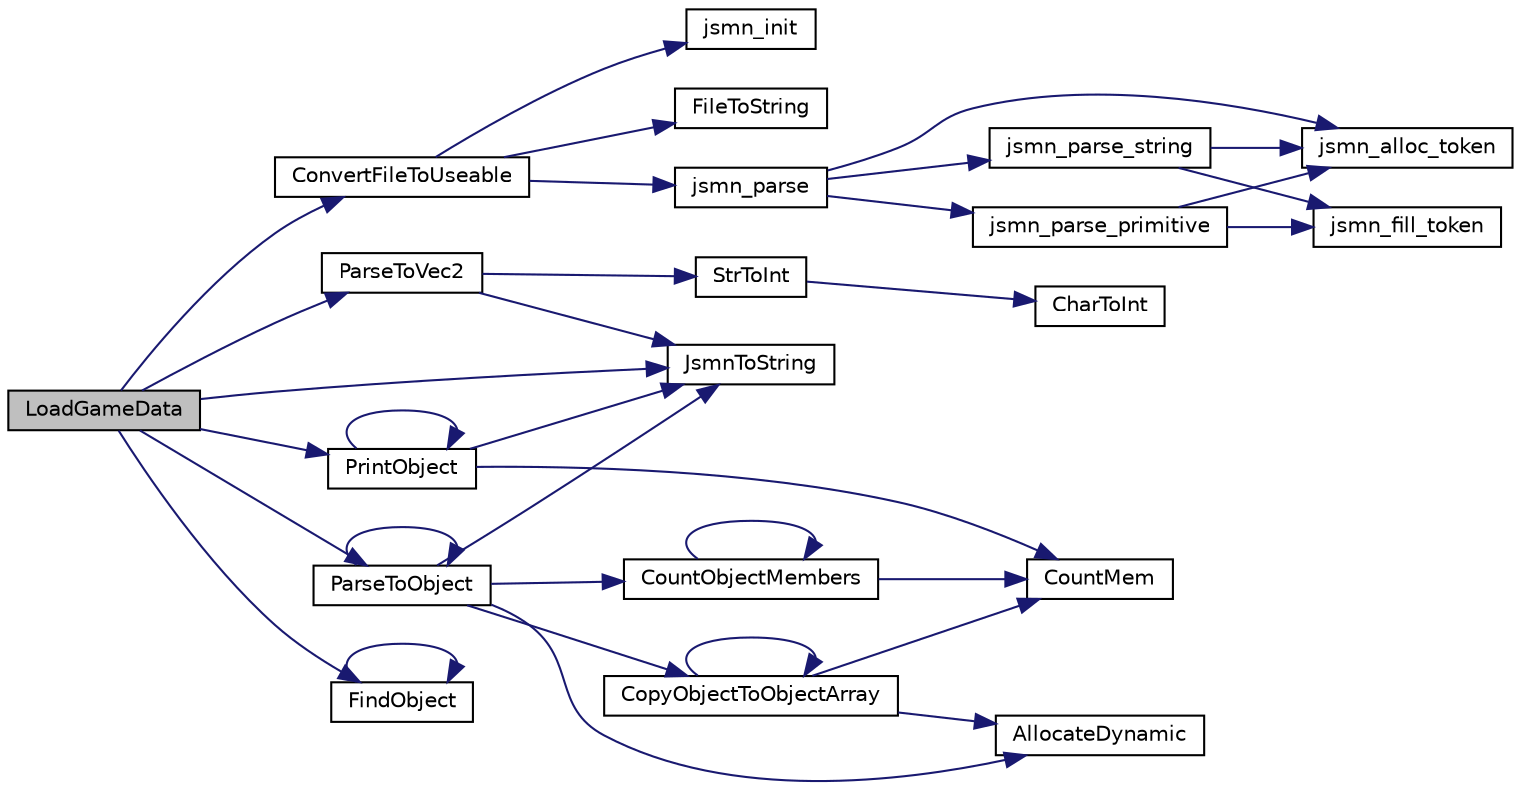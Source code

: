 digraph "LoadGameData"
{
  edge [fontname="Helvetica",fontsize="10",labelfontname="Helvetica",labelfontsize="10"];
  node [fontname="Helvetica",fontsize="10",shape=record];
  rankdir="LR";
  Node1 [label="LoadGameData",height=0.2,width=0.4,color="black", fillcolor="grey75", style="filled", fontcolor="black"];
  Node1 -> Node2 [color="midnightblue",fontsize="10",style="solid"];
  Node2 [label="ConvertFileToUseable",height=0.2,width=0.4,color="black", fillcolor="white", style="filled",URL="$mystrings_8c.html#a496e2427daae7d276aa1c25bf7173f9b"];
  Node2 -> Node3 [color="midnightblue",fontsize="10",style="solid"];
  Node3 [label="jsmn_init",height=0.2,width=0.4,color="black", fillcolor="white", style="filled",URL="$jsmn_8c.html#a8d4a8b3ce5c3d600feea38615b5f9aa6"];
  Node2 -> Node4 [color="midnightblue",fontsize="10",style="solid"];
  Node4 [label="FileToString",height=0.2,width=0.4,color="black", fillcolor="white", style="filled",URL="$mystrings_8c.html#a641da0f4b770922d999f38d2d23b2ed6"];
  Node2 -> Node5 [color="midnightblue",fontsize="10",style="solid"];
  Node5 [label="jsmn_parse",height=0.2,width=0.4,color="black", fillcolor="white", style="filled",URL="$jsmn_8c.html#a774f985a9750a10c7e88304e30191e03"];
  Node5 -> Node6 [color="midnightblue",fontsize="10",style="solid"];
  Node6 [label="jsmn_alloc_token",height=0.2,width=0.4,color="black", fillcolor="white", style="filled",URL="$jsmn_8c.html#a0d7a964b95b65cd16699a355ede80394"];
  Node5 -> Node7 [color="midnightblue",fontsize="10",style="solid"];
  Node7 [label="jsmn_parse_string",height=0.2,width=0.4,color="black", fillcolor="white", style="filled",URL="$jsmn_8c.html#a568f184e45bb9718270088e1e05a4264"];
  Node7 -> Node6 [color="midnightblue",fontsize="10",style="solid"];
  Node7 -> Node8 [color="midnightblue",fontsize="10",style="solid"];
  Node8 [label="jsmn_fill_token",height=0.2,width=0.4,color="black", fillcolor="white", style="filled",URL="$jsmn_8c.html#a20b875e37a2a5c88888c6d80068715be"];
  Node5 -> Node9 [color="midnightblue",fontsize="10",style="solid"];
  Node9 [label="jsmn_parse_primitive",height=0.2,width=0.4,color="black", fillcolor="white", style="filled",URL="$jsmn_8c.html#a4d1f29464811e2bbf5506fbe5c7ee9de"];
  Node9 -> Node6 [color="midnightblue",fontsize="10",style="solid"];
  Node9 -> Node8 [color="midnightblue",fontsize="10",style="solid"];
  Node1 -> Node10 [color="midnightblue",fontsize="10",style="solid"];
  Node10 [label="ParseToObject",height=0.2,width=0.4,color="black", fillcolor="white", style="filled",URL="$parseobject_8c.html#abeb996817aa47a5e463a47275c897483"];
  Node10 -> Node10 [color="midnightblue",fontsize="10",style="solid"];
  Node10 -> Node11 [color="midnightblue",fontsize="10",style="solid"];
  Node11 [label="JsmnToString",height=0.2,width=0.4,color="black", fillcolor="white", style="filled",URL="$mystrings_8c.html#a78d7d9580e10b30e6409ebfeb29e5cfe"];
  Node10 -> Node12 [color="midnightblue",fontsize="10",style="solid"];
  Node12 [label="CopyObjectToObjectArray",height=0.2,width=0.4,color="black", fillcolor="white", style="filled",URL="$parseobject_8c.html#a66550ec5ad5119b002932431e1ce8578"];
  Node12 -> Node13 [color="midnightblue",fontsize="10",style="solid"];
  Node13 [label="CountMem",height=0.2,width=0.4,color="black", fillcolor="white", style="filled",URL="$globals_8h.html#ab5272b6a1f2bf961c7534ec91a243715"];
  Node12 -> Node14 [color="midnightblue",fontsize="10",style="solid"];
  Node14 [label="AllocateDynamic",height=0.2,width=0.4,color="black", fillcolor="white", style="filled",URL="$globals_8h.html#a2263fb5e65c0597a8e4c35fa0c05e15d"];
  Node12 -> Node12 [color="midnightblue",fontsize="10",style="solid"];
  Node10 -> Node15 [color="midnightblue",fontsize="10",style="solid"];
  Node15 [label="CountObjectMembers",height=0.2,width=0.4,color="black", fillcolor="white", style="filled",URL="$parseobject_8c.html#aef0cb86d9b54e11206d154c369cb9a7e"];
  Node15 -> Node13 [color="midnightblue",fontsize="10",style="solid"];
  Node15 -> Node15 [color="midnightblue",fontsize="10",style="solid"];
  Node10 -> Node14 [color="midnightblue",fontsize="10",style="solid"];
  Node1 -> Node16 [color="midnightblue",fontsize="10",style="solid"];
  Node16 [label="FindObject",height=0.2,width=0.4,color="black", fillcolor="white", style="filled",URL="$parseobject_8c.html#a0d7610fbd167c6f81519e6ab3403e3bd"];
  Node16 -> Node16 [color="midnightblue",fontsize="10",style="solid"];
  Node1 -> Node17 [color="midnightblue",fontsize="10",style="solid"];
  Node17 [label="ParseToVec2",height=0.2,width=0.4,color="black", fillcolor="white", style="filled",URL="$parsevariable_8c.html#aece06ba78503ca86b77daa6c0f64d01f"];
  Node17 -> Node11 [color="midnightblue",fontsize="10",style="solid"];
  Node17 -> Node18 [color="midnightblue",fontsize="10",style="solid"];
  Node18 [label="StrToInt",height=0.2,width=0.4,color="black", fillcolor="white", style="filled",URL="$mystrings_8c.html#a7847ecf365cd64921278854576e5ddcc"];
  Node18 -> Node19 [color="midnightblue",fontsize="10",style="solid"];
  Node19 [label="CharToInt",height=0.2,width=0.4,color="black", fillcolor="white", style="filled",URL="$mystrings_8c.html#a357780097bc5067ece05926de2d77eae"];
  Node1 -> Node20 [color="midnightblue",fontsize="10",style="solid"];
  Node20 [label="PrintObject",height=0.2,width=0.4,color="black", fillcolor="white", style="filled",URL="$parseobject_8c.html#ae7d41e06515589776dc92961481d56ab"];
  Node20 -> Node13 [color="midnightblue",fontsize="10",style="solid"];
  Node20 -> Node11 [color="midnightblue",fontsize="10",style="solid"];
  Node20 -> Node20 [color="midnightblue",fontsize="10",style="solid"];
  Node1 -> Node11 [color="midnightblue",fontsize="10",style="solid"];
}
